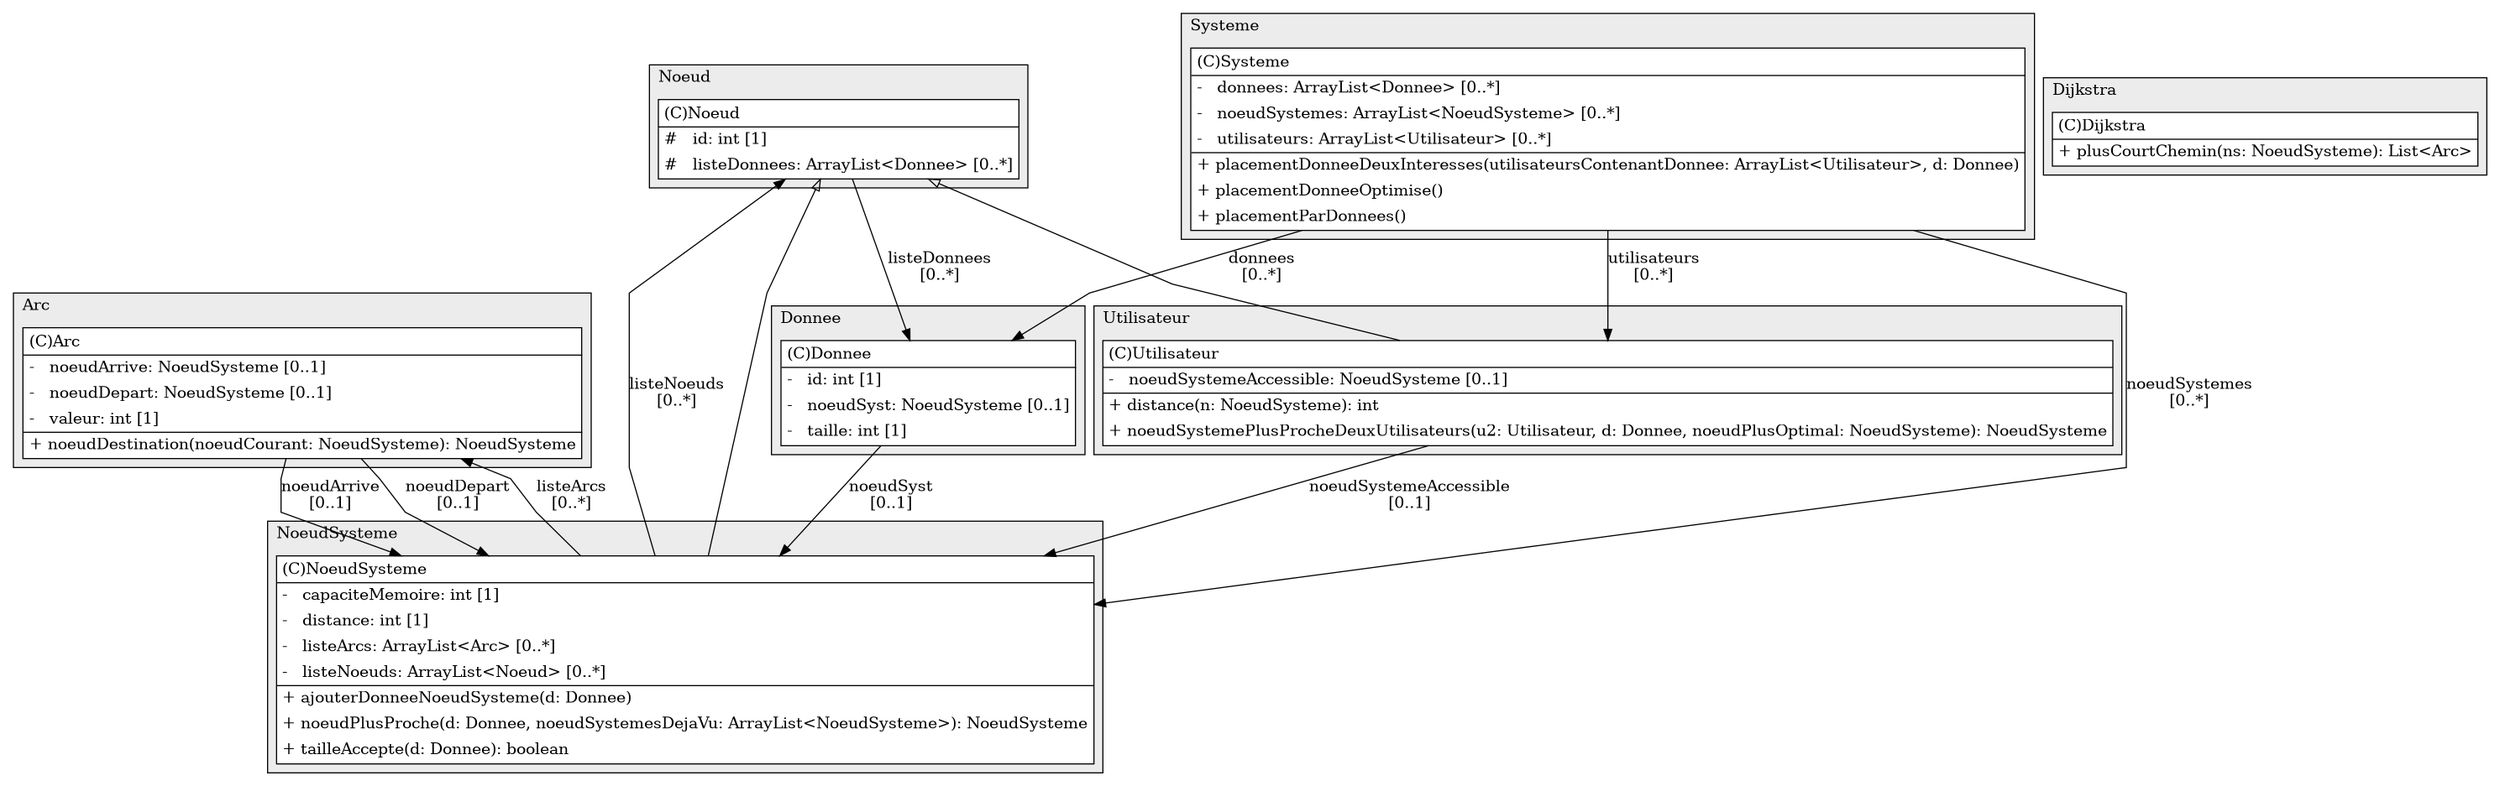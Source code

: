 @startuml

/' diagram meta data start
config=StructureConfiguration;
{
  "projectClassification": {
    "searchMode": "OpenProject", // OpenProject, AllProjects
    "includedProjects": "",
    "pathEndKeywords": "*.impl",
    "isClientPath": "",
    "isClientName": "",
    "isTestPath": "",
    "isTestName": "",
    "isMappingPath": "",
    "isMappingName": "",
    "isDataAccessPath": "",
    "isDataAccessName": "",
    "isDataStructurePath": "",
    "isDataStructureName": "",
    "isInterfaceStructuresPath": "",
    "isInterfaceStructuresName": "",
    "isEntryPointPath": "",
    "isEntryPointName": "",
    "treatFinalFieldsAsMandatory": false
  },
  "graphRestriction": {
    "classPackageExcludeFilter": "",
    "classPackageIncludeFilter": "",
    "classNameExcludeFilter": "",
    "classNameIncludeFilter": "",
    "methodNameExcludeFilter": "",
    "methodNameIncludeFilter": "",
    "removeByInheritance": "", // inheritance/annotation based filtering is done in a second step
    "removeByAnnotation": "",
    "removeByClassPackage": "", // cleanup the graph after inheritance/annotation based filtering is done
    "removeByClassName": "",
    "cutMappings": false,
    "cutEnum": true,
    "cutTests": true,
    "cutClient": true,
    "cutDataAccess": false,
    "cutInterfaceStructures": false,
    "cutDataStructures": false,
    "cutGetterAndSetter": true,
    "cutConstructors": true
  },
  "graphTraversal": {
    "forwardDepth": 6,
    "backwardDepth": 6,
    "classPackageExcludeFilter": "",
    "classPackageIncludeFilter": "",
    "classNameExcludeFilter": "",
    "classNameIncludeFilter": "",
    "methodNameExcludeFilter": "",
    "methodNameIncludeFilter": "",
    "hideMappings": false,
    "hideDataStructures": false,
    "hidePrivateMethods": true,
    "hideInterfaceCalls": true, // indirection: implementation -> interface (is hidden) -> implementation
    "onlyShowApplicationEntryPoints": false, // root node is included
    "useMethodCallsForStructureDiagram": "ForwardOnly" // ForwardOnly, BothDirections, No
  },
  "details": {
    "aggregation": "GroupByClass", // ByClass, GroupByClass, None
    "showClassGenericTypes": true,
    "showMethods": true,
    "showMethodParameterNames": true,
    "showMethodParameterTypes": true,
    "showMethodReturnType": true,
    "showPackageLevels": 2,
    "showDetailedClassStructure": true
  },
  "rootClass": "Systeme",
  "extensionCallbackMethod": "" // qualified.class.name#methodName - signature: public static String method(String)
}
diagram meta data end '/



digraph g {
    rankdir="TB"
    splines=polyline
    

'nodes 
subgraph cluster_1082121059 { 
   	label=Utilisateur
	labeljust=l
	fillcolor="#ececec"
	style=filled
   
   Utilisateur1082121059[
	label=<<TABLE BORDER="1" CELLBORDER="0" CELLPADDING="4" CELLSPACING="0">
<TR><TD ALIGN="LEFT" >(C)Utilisateur</TD></TR>
<HR/>
<TR><TD ALIGN="LEFT" >-   noeudSystemeAccessible: NoeudSysteme [0..1]</TD></TR>
<HR/>
<TR><TD ALIGN="LEFT" >+ distance(n: NoeudSysteme): int</TD></TR>
<TR><TD ALIGN="LEFT" >+ noeudSystemePlusProcheDeuxUtilisateurs(u2: Utilisateur, d: Donnee, noeudPlusOptimal: NoeudSysteme): NoeudSysteme</TD></TR>
</TABLE>>
	style=filled
	margin=0
	shape=plaintext
	fillcolor="#FFFFFF"
];
} 

subgraph cluster_1691732893 { 
   	label=NoeudSysteme
	labeljust=l
	fillcolor="#ececec"
	style=filled
   
   NoeudSysteme1691732893[
	label=<<TABLE BORDER="1" CELLBORDER="0" CELLPADDING="4" CELLSPACING="0">
<TR><TD ALIGN="LEFT" >(C)NoeudSysteme</TD></TR>
<HR/>
<TR><TD ALIGN="LEFT" >-   capaciteMemoire: int [1]</TD></TR>
<TR><TD ALIGN="LEFT" >-   distance: int [1]</TD></TR>
<TR><TD ALIGN="LEFT" >-   listeArcs: ArrayList&lt;Arc&gt; [0..*]</TD></TR>
<TR><TD ALIGN="LEFT" >-   listeNoeuds: ArrayList&lt;Noeud&gt; [0..*]</TD></TR>
<HR/>
<TR><TD ALIGN="LEFT" >+ ajouterDonneeNoeudSysteme(d: Donnee)</TD></TR>
<TR><TD ALIGN="LEFT" >+ noeudPlusProche(d: Donnee, noeudSystemesDejaVu: ArrayList&lt;NoeudSysteme&gt;): NoeudSysteme</TD></TR>
<TR><TD ALIGN="LEFT" >+ tailleAccepte(d: Donnee): boolean</TD></TR>
</TABLE>>
	style=filled
	margin=0
	shape=plaintext
	fillcolor="#FFFFFF"
];
} 

subgraph cluster_2052679051 { 
   	label=Donnee
	labeljust=l
	fillcolor="#ececec"
	style=filled
   
   Donnee2052679051[
	label=<<TABLE BORDER="1" CELLBORDER="0" CELLPADDING="4" CELLSPACING="0">
<TR><TD ALIGN="LEFT" >(C)Donnee</TD></TR>
<HR/>
<TR><TD ALIGN="LEFT" >-   id: int [1]</TD></TR>
<TR><TD ALIGN="LEFT" >-   noeudSyst: NoeudSysteme [0..1]</TD></TR>
<TR><TD ALIGN="LEFT" >-   taille: int [1]</TD></TR>
</TABLE>>
	style=filled
	margin=0
	shape=plaintext
	fillcolor="#FFFFFF"
];
} 

subgraph cluster_66098 { 
   	label=Arc
	labeljust=l
	fillcolor="#ececec"
	style=filled
   
   Arc66098[
	label=<<TABLE BORDER="1" CELLBORDER="0" CELLPADDING="4" CELLSPACING="0">
<TR><TD ALIGN="LEFT" >(C)Arc</TD></TR>
<HR/>
<TR><TD ALIGN="LEFT" >-   noeudArrive: NoeudSysteme [0..1]</TD></TR>
<TR><TD ALIGN="LEFT" >-   noeudDepart: NoeudSysteme [0..1]</TD></TR>
<TR><TD ALIGN="LEFT" >-   valeur: int [1]</TD></TR>
<HR/>
<TR><TD ALIGN="LEFT" >+ noeudDestination(noeudCourant: NoeudSysteme): NoeudSysteme</TD></TR>
</TABLE>>
	style=filled
	margin=0
	shape=plaintext
	fillcolor="#FFFFFF"
];
} 

subgraph cluster_72717322 { 
   	label=Systeme
	labeljust=l
	fillcolor="#ececec"
	style=filled
   
   Systeme72717322[
	label=<<TABLE BORDER="1" CELLBORDER="0" CELLPADDING="4" CELLSPACING="0">
<TR><TD ALIGN="LEFT" >(C)Systeme</TD></TR>
<HR/>
<TR><TD ALIGN="LEFT" >-   donnees: ArrayList&lt;Donnee&gt; [0..*]</TD></TR>
<TR><TD ALIGN="LEFT" >-   noeudSystemes: ArrayList&lt;NoeudSysteme&gt; [0..*]</TD></TR>
<TR><TD ALIGN="LEFT" >-   utilisateurs: ArrayList&lt;Utilisateur&gt; [0..*]</TD></TR>
<HR/>
<TR><TD ALIGN="LEFT" >+ placementDonneeDeuxInteresses(utilisateursContenantDonnee: ArrayList&lt;Utilisateur&gt;, d: Donnee)</TD></TR>
<TR><TD ALIGN="LEFT" >+ placementDonneeOptimise()</TD></TR>
<TR><TD ALIGN="LEFT" >+ placementParDonnees()</TD></TR>
</TABLE>>
	style=filled
	margin=0
	shape=plaintext
	fillcolor="#FFFFFF"
];
} 

subgraph cluster_75442227 { 
   	label=Noeud
	labeljust=l
	fillcolor="#ececec"
	style=filled
   
   Noeud75442227[
	label=<<TABLE BORDER="1" CELLBORDER="0" CELLPADDING="4" CELLSPACING="0">
<TR><TD ALIGN="LEFT" >(C)Noeud</TD></TR>
<HR/>
<TR><TD ALIGN="LEFT" >#   id: int [1]</TD></TR>
<TR><TD ALIGN="LEFT" >#   listeDonnees: ArrayList&lt;Donnee&gt; [0..*]</TD></TR>
</TABLE>>
	style=filled
	margin=0
	shape=plaintext
	fillcolor="#FFFFFF"
];
} 

subgraph cluster_87672310 { 
   	label=Dijkstra
	labeljust=l
	fillcolor="#ececec"
	style=filled
   
   Dijkstra87672310[
	label=<<TABLE BORDER="1" CELLBORDER="0" CELLPADDING="4" CELLSPACING="0">
<TR><TD ALIGN="LEFT" >(C)Dijkstra</TD></TR>
<HR/>
<TR><TD ALIGN="LEFT" >+ plusCourtChemin(ns: NoeudSysteme): List&lt;Arc&gt;</TD></TR>
</TABLE>>
	style=filled
	margin=0
	shape=plaintext
	fillcolor="#FFFFFF"
];
} 

'edges    
Arc66098 -> NoeudSysteme1691732893[label="noeudArrive
[0..1]"];
Arc66098 -> NoeudSysteme1691732893[label="noeudDepart
[0..1]"];
Donnee2052679051 -> NoeudSysteme1691732893[label="noeudSyst
[0..1]"];
Noeud75442227 -> Donnee2052679051[label="listeDonnees
[0..*]"];
Noeud75442227 -> NoeudSysteme1691732893[arrowhead=none, arrowtail=empty, dir=both];
Noeud75442227 -> Utilisateur1082121059[arrowhead=none, arrowtail=empty, dir=both];
NoeudSysteme1691732893 -> Arc66098[label="listeArcs
[0..*]"];
NoeudSysteme1691732893 -> Noeud75442227[label="listeNoeuds
[0..*]"];
Systeme72717322 -> Donnee2052679051[label="donnees
[0..*]"];
Systeme72717322 -> NoeudSysteme1691732893[label="noeudSystemes
[0..*]"];
Systeme72717322 -> Utilisateur1082121059[label="utilisateurs
[0..*]"];
Utilisateur1082121059 -> NoeudSysteme1691732893[label="noeudSystemeAccessible
[0..1]"];
    
}
@enduml